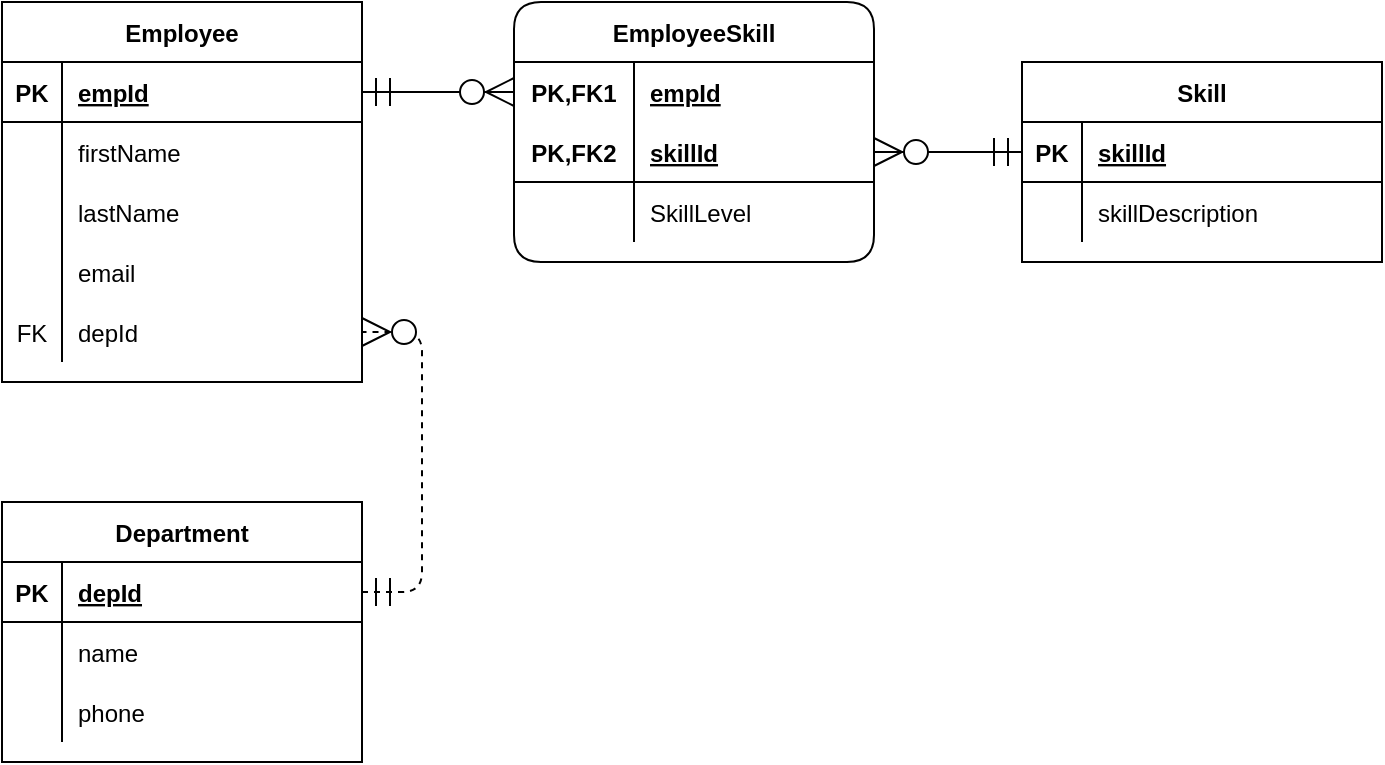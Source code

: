 <mxfile version="14.7.2" type="github">
  <diagram id="mGo43duJM6nGTCHVuUuD" name="Page-1">
    <mxGraphModel dx="874" dy="594" grid="1" gridSize="10" guides="1" tooltips="1" connect="1" arrows="1" fold="1" page="1" pageScale="1" pageWidth="827" pageHeight="1169" math="0" shadow="0">
      <root>
        <mxCell id="0" />
        <mxCell id="1" parent="0" />
        <mxCell id="Kvx0y5qpQ8pPeSfQFmkm-1" value="Department" style="shape=table;startSize=30;container=1;collapsible=1;childLayout=tableLayout;fixedRows=1;rowLines=0;fontStyle=1;align=center;resizeLast=1;" vertex="1" parent="1">
          <mxGeometry x="80" y="450" width="180" height="130" as="geometry" />
        </mxCell>
        <mxCell id="Kvx0y5qpQ8pPeSfQFmkm-2" value="" style="shape=partialRectangle;collapsible=0;dropTarget=0;pointerEvents=0;fillColor=none;top=0;left=0;bottom=1;right=0;points=[[0,0.5],[1,0.5]];portConstraint=eastwest;" vertex="1" parent="Kvx0y5qpQ8pPeSfQFmkm-1">
          <mxGeometry y="30" width="180" height="30" as="geometry" />
        </mxCell>
        <mxCell id="Kvx0y5qpQ8pPeSfQFmkm-3" value="PK" style="shape=partialRectangle;connectable=0;fillColor=none;top=0;left=0;bottom=0;right=0;fontStyle=1;overflow=hidden;" vertex="1" parent="Kvx0y5qpQ8pPeSfQFmkm-2">
          <mxGeometry width="30" height="30" as="geometry" />
        </mxCell>
        <mxCell id="Kvx0y5qpQ8pPeSfQFmkm-4" value="depId" style="shape=partialRectangle;connectable=0;fillColor=none;top=0;left=0;bottom=0;right=0;align=left;spacingLeft=6;fontStyle=5;overflow=hidden;" vertex="1" parent="Kvx0y5qpQ8pPeSfQFmkm-2">
          <mxGeometry x="30" width="150" height="30" as="geometry" />
        </mxCell>
        <mxCell id="Kvx0y5qpQ8pPeSfQFmkm-5" value="" style="shape=partialRectangle;collapsible=0;dropTarget=0;pointerEvents=0;fillColor=none;top=0;left=0;bottom=0;right=0;points=[[0,0.5],[1,0.5]];portConstraint=eastwest;" vertex="1" parent="Kvx0y5qpQ8pPeSfQFmkm-1">
          <mxGeometry y="60" width="180" height="30" as="geometry" />
        </mxCell>
        <mxCell id="Kvx0y5qpQ8pPeSfQFmkm-6" value="" style="shape=partialRectangle;connectable=0;fillColor=none;top=0;left=0;bottom=0;right=0;editable=1;overflow=hidden;" vertex="1" parent="Kvx0y5qpQ8pPeSfQFmkm-5">
          <mxGeometry width="30" height="30" as="geometry" />
        </mxCell>
        <mxCell id="Kvx0y5qpQ8pPeSfQFmkm-7" value="name" style="shape=partialRectangle;connectable=0;fillColor=none;top=0;left=0;bottom=0;right=0;align=left;spacingLeft=6;overflow=hidden;" vertex="1" parent="Kvx0y5qpQ8pPeSfQFmkm-5">
          <mxGeometry x="30" width="150" height="30" as="geometry" />
        </mxCell>
        <mxCell id="Kvx0y5qpQ8pPeSfQFmkm-8" value="" style="shape=partialRectangle;collapsible=0;dropTarget=0;pointerEvents=0;fillColor=none;top=0;left=0;bottom=0;right=0;points=[[0,0.5],[1,0.5]];portConstraint=eastwest;" vertex="1" parent="Kvx0y5qpQ8pPeSfQFmkm-1">
          <mxGeometry y="90" width="180" height="30" as="geometry" />
        </mxCell>
        <mxCell id="Kvx0y5qpQ8pPeSfQFmkm-9" value="" style="shape=partialRectangle;connectable=0;fillColor=none;top=0;left=0;bottom=0;right=0;editable=1;overflow=hidden;" vertex="1" parent="Kvx0y5qpQ8pPeSfQFmkm-8">
          <mxGeometry width="30" height="30" as="geometry" />
        </mxCell>
        <mxCell id="Kvx0y5qpQ8pPeSfQFmkm-10" value="phone" style="shape=partialRectangle;connectable=0;fillColor=none;top=0;left=0;bottom=0;right=0;align=left;spacingLeft=6;overflow=hidden;" vertex="1" parent="Kvx0y5qpQ8pPeSfQFmkm-8">
          <mxGeometry x="30" width="150" height="30" as="geometry" />
        </mxCell>
        <mxCell id="Kvx0y5qpQ8pPeSfQFmkm-14" value="EmployeeSkill" style="shape=table;startSize=30;container=1;collapsible=1;childLayout=tableLayout;fixedRows=1;rowLines=0;fontStyle=1;align=center;resizeLast=1;rounded=1;" vertex="1" parent="1">
          <mxGeometry x="336" y="200" width="180" height="130" as="geometry" />
        </mxCell>
        <mxCell id="Kvx0y5qpQ8pPeSfQFmkm-15" value="" style="shape=partialRectangle;collapsible=0;dropTarget=0;pointerEvents=0;fillColor=none;top=0;left=0;bottom=0;right=0;points=[[0,0.5],[1,0.5]];portConstraint=eastwest;" vertex="1" parent="Kvx0y5qpQ8pPeSfQFmkm-14">
          <mxGeometry y="30" width="180" height="30" as="geometry" />
        </mxCell>
        <mxCell id="Kvx0y5qpQ8pPeSfQFmkm-16" value="PK,FK1" style="shape=partialRectangle;connectable=0;fillColor=none;top=0;left=0;bottom=0;right=0;fontStyle=1;overflow=hidden;" vertex="1" parent="Kvx0y5qpQ8pPeSfQFmkm-15">
          <mxGeometry width="60" height="30" as="geometry" />
        </mxCell>
        <mxCell id="Kvx0y5qpQ8pPeSfQFmkm-17" value="empId" style="shape=partialRectangle;connectable=0;fillColor=none;top=0;left=0;bottom=0;right=0;align=left;spacingLeft=6;fontStyle=5;overflow=hidden;" vertex="1" parent="Kvx0y5qpQ8pPeSfQFmkm-15">
          <mxGeometry x="60" width="120" height="30" as="geometry" />
        </mxCell>
        <mxCell id="Kvx0y5qpQ8pPeSfQFmkm-18" value="" style="shape=partialRectangle;collapsible=0;dropTarget=0;pointerEvents=0;fillColor=none;top=0;left=0;bottom=1;right=0;points=[[0,0.5],[1,0.5]];portConstraint=eastwest;" vertex="1" parent="Kvx0y5qpQ8pPeSfQFmkm-14">
          <mxGeometry y="60" width="180" height="30" as="geometry" />
        </mxCell>
        <mxCell id="Kvx0y5qpQ8pPeSfQFmkm-19" value="PK,FK2" style="shape=partialRectangle;connectable=0;fillColor=none;top=0;left=0;bottom=0;right=0;fontStyle=1;overflow=hidden;" vertex="1" parent="Kvx0y5qpQ8pPeSfQFmkm-18">
          <mxGeometry width="60" height="30" as="geometry" />
        </mxCell>
        <mxCell id="Kvx0y5qpQ8pPeSfQFmkm-20" value="skillId" style="shape=partialRectangle;connectable=0;fillColor=none;top=0;left=0;bottom=0;right=0;align=left;spacingLeft=6;fontStyle=5;overflow=hidden;" vertex="1" parent="Kvx0y5qpQ8pPeSfQFmkm-18">
          <mxGeometry x="60" width="120" height="30" as="geometry" />
        </mxCell>
        <mxCell id="Kvx0y5qpQ8pPeSfQFmkm-21" value="" style="shape=partialRectangle;collapsible=0;dropTarget=0;pointerEvents=0;fillColor=none;top=0;left=0;bottom=0;right=0;points=[[0,0.5],[1,0.5]];portConstraint=eastwest;" vertex="1" parent="Kvx0y5qpQ8pPeSfQFmkm-14">
          <mxGeometry y="90" width="180" height="30" as="geometry" />
        </mxCell>
        <mxCell id="Kvx0y5qpQ8pPeSfQFmkm-22" value="" style="shape=partialRectangle;connectable=0;fillColor=none;top=0;left=0;bottom=0;right=0;editable=1;overflow=hidden;" vertex="1" parent="Kvx0y5qpQ8pPeSfQFmkm-21">
          <mxGeometry width="60" height="30" as="geometry" />
        </mxCell>
        <mxCell id="Kvx0y5qpQ8pPeSfQFmkm-23" value="SkillLevel" style="shape=partialRectangle;connectable=0;fillColor=none;top=0;left=0;bottom=0;right=0;align=left;spacingLeft=6;overflow=hidden;" vertex="1" parent="Kvx0y5qpQ8pPeSfQFmkm-21">
          <mxGeometry x="60" width="120" height="30" as="geometry" />
        </mxCell>
        <mxCell id="Kvx0y5qpQ8pPeSfQFmkm-52" value="Employee" style="shape=table;startSize=30;container=1;collapsible=1;childLayout=tableLayout;fixedRows=1;rowLines=0;fontStyle=1;align=center;resizeLast=1;" vertex="1" parent="1">
          <mxGeometry x="80" y="200" width="180" height="190" as="geometry" />
        </mxCell>
        <mxCell id="Kvx0y5qpQ8pPeSfQFmkm-53" value="" style="shape=partialRectangle;collapsible=0;dropTarget=0;pointerEvents=0;fillColor=none;top=0;left=0;bottom=1;right=0;points=[[0,0.5],[1,0.5]];portConstraint=eastwest;" vertex="1" parent="Kvx0y5qpQ8pPeSfQFmkm-52">
          <mxGeometry y="30" width="180" height="30" as="geometry" />
        </mxCell>
        <mxCell id="Kvx0y5qpQ8pPeSfQFmkm-54" value="PK" style="shape=partialRectangle;connectable=0;fillColor=none;top=0;left=0;bottom=0;right=0;fontStyle=1;overflow=hidden;" vertex="1" parent="Kvx0y5qpQ8pPeSfQFmkm-53">
          <mxGeometry width="30" height="30" as="geometry" />
        </mxCell>
        <mxCell id="Kvx0y5qpQ8pPeSfQFmkm-55" value="empId" style="shape=partialRectangle;connectable=0;fillColor=none;top=0;left=0;bottom=0;right=0;align=left;spacingLeft=6;fontStyle=5;overflow=hidden;" vertex="1" parent="Kvx0y5qpQ8pPeSfQFmkm-53">
          <mxGeometry x="30" width="150" height="30" as="geometry" />
        </mxCell>
        <mxCell id="Kvx0y5qpQ8pPeSfQFmkm-56" value="" style="shape=partialRectangle;collapsible=0;dropTarget=0;pointerEvents=0;fillColor=none;top=0;left=0;bottom=0;right=0;points=[[0,0.5],[1,0.5]];portConstraint=eastwest;" vertex="1" parent="Kvx0y5qpQ8pPeSfQFmkm-52">
          <mxGeometry y="60" width="180" height="30" as="geometry" />
        </mxCell>
        <mxCell id="Kvx0y5qpQ8pPeSfQFmkm-57" value="" style="shape=partialRectangle;connectable=0;fillColor=none;top=0;left=0;bottom=0;right=0;editable=1;overflow=hidden;" vertex="1" parent="Kvx0y5qpQ8pPeSfQFmkm-56">
          <mxGeometry width="30" height="30" as="geometry" />
        </mxCell>
        <mxCell id="Kvx0y5qpQ8pPeSfQFmkm-58" value="firstName" style="shape=partialRectangle;connectable=0;fillColor=none;top=0;left=0;bottom=0;right=0;align=left;spacingLeft=6;overflow=hidden;" vertex="1" parent="Kvx0y5qpQ8pPeSfQFmkm-56">
          <mxGeometry x="30" width="150" height="30" as="geometry" />
        </mxCell>
        <mxCell id="Kvx0y5qpQ8pPeSfQFmkm-59" value="" style="shape=partialRectangle;collapsible=0;dropTarget=0;pointerEvents=0;fillColor=none;top=0;left=0;bottom=0;right=0;points=[[0,0.5],[1,0.5]];portConstraint=eastwest;" vertex="1" parent="Kvx0y5qpQ8pPeSfQFmkm-52">
          <mxGeometry y="90" width="180" height="30" as="geometry" />
        </mxCell>
        <mxCell id="Kvx0y5qpQ8pPeSfQFmkm-60" value="" style="shape=partialRectangle;connectable=0;fillColor=none;top=0;left=0;bottom=0;right=0;editable=1;overflow=hidden;" vertex="1" parent="Kvx0y5qpQ8pPeSfQFmkm-59">
          <mxGeometry width="30" height="30" as="geometry" />
        </mxCell>
        <mxCell id="Kvx0y5qpQ8pPeSfQFmkm-61" value="lastName" style="shape=partialRectangle;connectable=0;fillColor=none;top=0;left=0;bottom=0;right=0;align=left;spacingLeft=6;overflow=hidden;" vertex="1" parent="Kvx0y5qpQ8pPeSfQFmkm-59">
          <mxGeometry x="30" width="150" height="30" as="geometry" />
        </mxCell>
        <mxCell id="Kvx0y5qpQ8pPeSfQFmkm-62" value="" style="shape=partialRectangle;collapsible=0;dropTarget=0;pointerEvents=0;fillColor=none;top=0;left=0;bottom=0;right=0;points=[[0,0.5],[1,0.5]];portConstraint=eastwest;" vertex="1" parent="Kvx0y5qpQ8pPeSfQFmkm-52">
          <mxGeometry y="120" width="180" height="30" as="geometry" />
        </mxCell>
        <mxCell id="Kvx0y5qpQ8pPeSfQFmkm-63" value="" style="shape=partialRectangle;connectable=0;fillColor=none;top=0;left=0;bottom=0;right=0;editable=1;overflow=hidden;" vertex="1" parent="Kvx0y5qpQ8pPeSfQFmkm-62">
          <mxGeometry width="30" height="30" as="geometry" />
        </mxCell>
        <mxCell id="Kvx0y5qpQ8pPeSfQFmkm-64" value="email" style="shape=partialRectangle;connectable=0;fillColor=none;top=0;left=0;bottom=0;right=0;align=left;spacingLeft=6;overflow=hidden;" vertex="1" parent="Kvx0y5qpQ8pPeSfQFmkm-62">
          <mxGeometry x="30" width="150" height="30" as="geometry" />
        </mxCell>
        <mxCell id="Kvx0y5qpQ8pPeSfQFmkm-78" value="" style="shape=partialRectangle;collapsible=0;dropTarget=0;pointerEvents=0;fillColor=none;top=0;left=0;bottom=0;right=0;points=[[0,0.5],[1,0.5]];portConstraint=eastwest;" vertex="1" parent="Kvx0y5qpQ8pPeSfQFmkm-52">
          <mxGeometry y="150" width="180" height="30" as="geometry" />
        </mxCell>
        <mxCell id="Kvx0y5qpQ8pPeSfQFmkm-79" value="FK" style="shape=partialRectangle;connectable=0;fillColor=none;top=0;left=0;bottom=0;right=0;editable=1;overflow=hidden;" vertex="1" parent="Kvx0y5qpQ8pPeSfQFmkm-78">
          <mxGeometry width="30" height="30" as="geometry" />
        </mxCell>
        <mxCell id="Kvx0y5qpQ8pPeSfQFmkm-80" value="depId" style="shape=partialRectangle;connectable=0;fillColor=none;top=0;left=0;bottom=0;right=0;align=left;spacingLeft=6;overflow=hidden;" vertex="1" parent="Kvx0y5qpQ8pPeSfQFmkm-78">
          <mxGeometry x="30" width="150" height="30" as="geometry" />
        </mxCell>
        <mxCell id="Kvx0y5qpQ8pPeSfQFmkm-65" value="Skill" style="shape=table;startSize=30;container=1;collapsible=1;childLayout=tableLayout;fixedRows=1;rowLines=0;fontStyle=1;align=center;resizeLast=1;" vertex="1" parent="1">
          <mxGeometry x="590" y="230" width="180" height="100" as="geometry" />
        </mxCell>
        <mxCell id="Kvx0y5qpQ8pPeSfQFmkm-66" value="" style="shape=partialRectangle;collapsible=0;dropTarget=0;pointerEvents=0;fillColor=none;top=0;left=0;bottom=1;right=0;points=[[0,0.5],[1,0.5]];portConstraint=eastwest;" vertex="1" parent="Kvx0y5qpQ8pPeSfQFmkm-65">
          <mxGeometry y="30" width="180" height="30" as="geometry" />
        </mxCell>
        <mxCell id="Kvx0y5qpQ8pPeSfQFmkm-67" value="PK" style="shape=partialRectangle;connectable=0;fillColor=none;top=0;left=0;bottom=0;right=0;fontStyle=1;overflow=hidden;" vertex="1" parent="Kvx0y5qpQ8pPeSfQFmkm-66">
          <mxGeometry width="30" height="30" as="geometry" />
        </mxCell>
        <mxCell id="Kvx0y5qpQ8pPeSfQFmkm-68" value="skillId" style="shape=partialRectangle;connectable=0;fillColor=none;top=0;left=0;bottom=0;right=0;align=left;spacingLeft=6;fontStyle=5;overflow=hidden;" vertex="1" parent="Kvx0y5qpQ8pPeSfQFmkm-66">
          <mxGeometry x="30" width="150" height="30" as="geometry" />
        </mxCell>
        <mxCell id="Kvx0y5qpQ8pPeSfQFmkm-69" value="" style="shape=partialRectangle;collapsible=0;dropTarget=0;pointerEvents=0;fillColor=none;top=0;left=0;bottom=0;right=0;points=[[0,0.5],[1,0.5]];portConstraint=eastwest;" vertex="1" parent="Kvx0y5qpQ8pPeSfQFmkm-65">
          <mxGeometry y="60" width="180" height="30" as="geometry" />
        </mxCell>
        <mxCell id="Kvx0y5qpQ8pPeSfQFmkm-70" value="" style="shape=partialRectangle;connectable=0;fillColor=none;top=0;left=0;bottom=0;right=0;editable=1;overflow=hidden;" vertex="1" parent="Kvx0y5qpQ8pPeSfQFmkm-69">
          <mxGeometry width="30" height="30" as="geometry" />
        </mxCell>
        <mxCell id="Kvx0y5qpQ8pPeSfQFmkm-71" value="skillDescription" style="shape=partialRectangle;connectable=0;fillColor=none;top=0;left=0;bottom=0;right=0;align=left;spacingLeft=6;overflow=hidden;" vertex="1" parent="Kvx0y5qpQ8pPeSfQFmkm-69">
          <mxGeometry x="30" width="150" height="30" as="geometry" />
        </mxCell>
        <mxCell id="Kvx0y5qpQ8pPeSfQFmkm-81" value="" style="edgeStyle=entityRelationEdgeStyle;fontSize=12;html=1;endArrow=ERzeroToMany;startArrow=ERmandOne;endSize=12;startSize=12;exitX=1;exitY=0.5;exitDx=0;exitDy=0;entryX=1;entryY=0.5;entryDx=0;entryDy=0;endFill=1;dashed=1;" edge="1" parent="1" source="Kvx0y5qpQ8pPeSfQFmkm-2" target="Kvx0y5qpQ8pPeSfQFmkm-78">
          <mxGeometry width="100" height="100" relative="1" as="geometry">
            <mxPoint x="306" y="510" as="sourcePoint" />
            <mxPoint x="406" y="410" as="targetPoint" />
          </mxGeometry>
        </mxCell>
        <mxCell id="Kvx0y5qpQ8pPeSfQFmkm-85" value="" style="edgeStyle=entityRelationEdgeStyle;fontSize=12;html=1;endArrow=ERzeroToMany;startArrow=ERmandOne;endSize=12;startSize=12;entryX=0;entryY=0.5;entryDx=0;entryDy=0;endFill=1;" edge="1" parent="1" source="Kvx0y5qpQ8pPeSfQFmkm-53" target="Kvx0y5qpQ8pPeSfQFmkm-15">
          <mxGeometry width="100" height="100" relative="1" as="geometry">
            <mxPoint x="400" y="530" as="sourcePoint" />
            <mxPoint x="400" y="400" as="targetPoint" />
          </mxGeometry>
        </mxCell>
        <mxCell id="Kvx0y5qpQ8pPeSfQFmkm-89" value="" style="edgeStyle=entityRelationEdgeStyle;fontSize=12;html=1;endArrow=ERzeroToMany;startArrow=ERmandOne;endSize=12;startSize=12;endFill=1;exitX=0;exitY=0.5;exitDx=0;exitDy=0;" edge="1" parent="1" source="Kvx0y5qpQ8pPeSfQFmkm-66" target="Kvx0y5qpQ8pPeSfQFmkm-18">
          <mxGeometry width="100" height="100" relative="1" as="geometry">
            <mxPoint x="560" y="275" as="sourcePoint" />
            <mxPoint x="590" y="375" as="targetPoint" />
          </mxGeometry>
        </mxCell>
      </root>
    </mxGraphModel>
  </diagram>
</mxfile>

